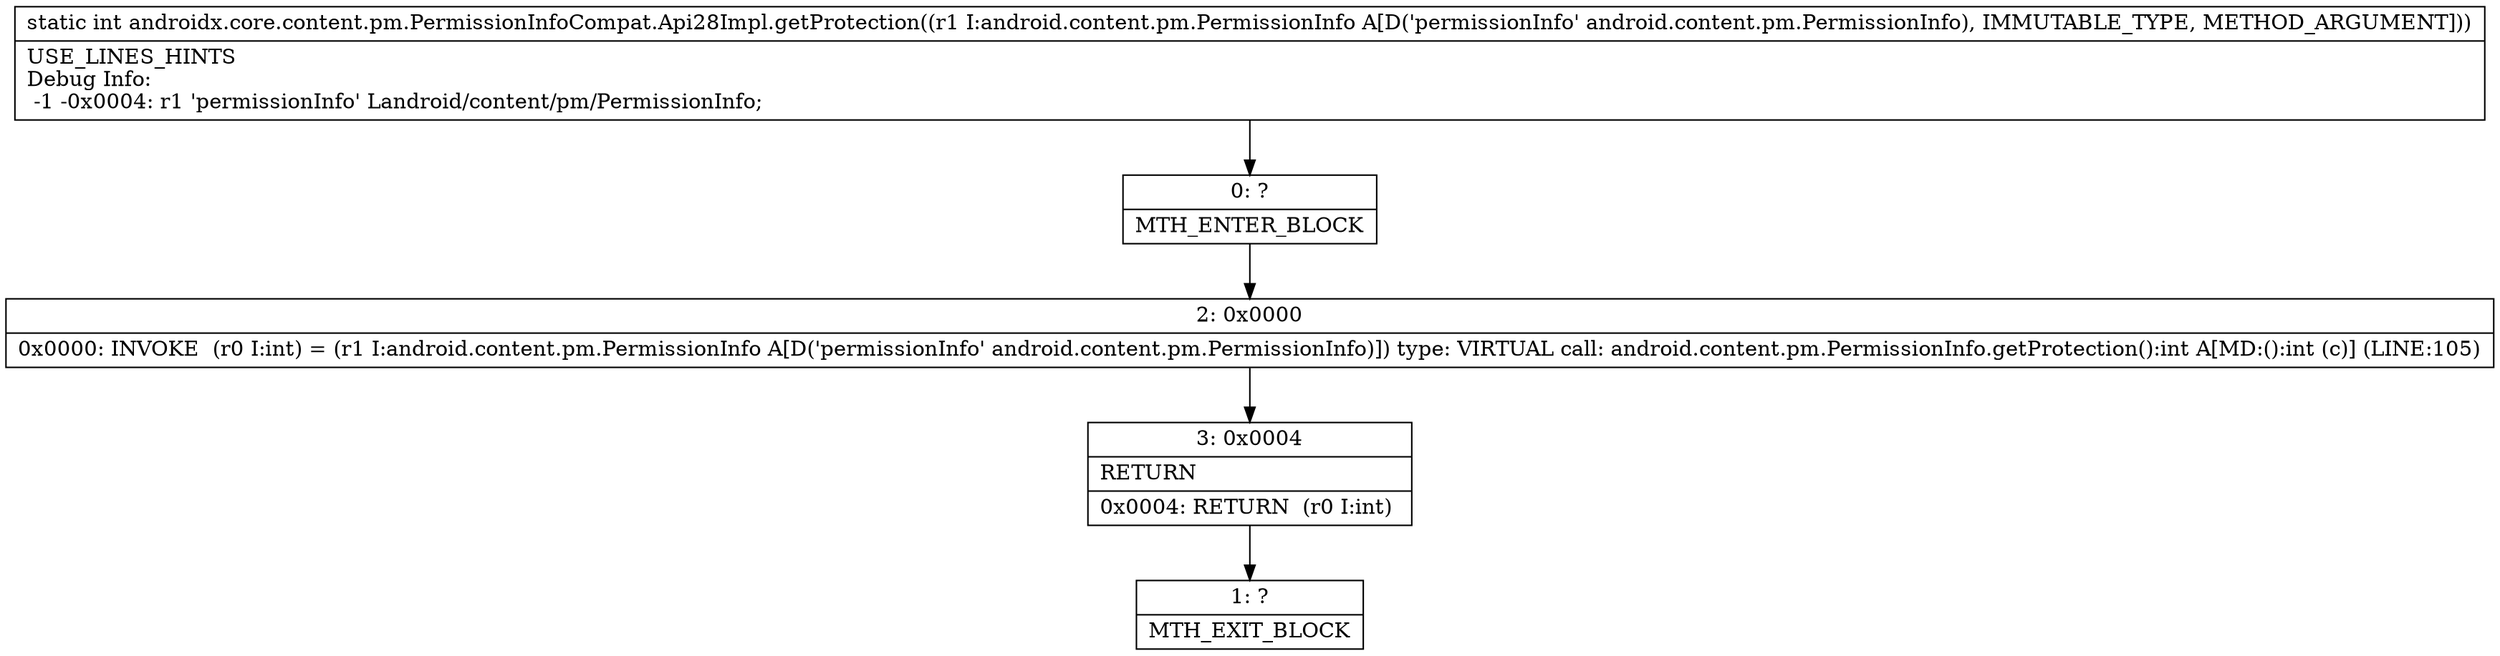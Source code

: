 digraph "CFG forandroidx.core.content.pm.PermissionInfoCompat.Api28Impl.getProtection(Landroid\/content\/pm\/PermissionInfo;)I" {
Node_0 [shape=record,label="{0\:\ ?|MTH_ENTER_BLOCK\l}"];
Node_2 [shape=record,label="{2\:\ 0x0000|0x0000: INVOKE  (r0 I:int) = (r1 I:android.content.pm.PermissionInfo A[D('permissionInfo' android.content.pm.PermissionInfo)]) type: VIRTUAL call: android.content.pm.PermissionInfo.getProtection():int A[MD:():int (c)] (LINE:105)\l}"];
Node_3 [shape=record,label="{3\:\ 0x0004|RETURN\l|0x0004: RETURN  (r0 I:int) \l}"];
Node_1 [shape=record,label="{1\:\ ?|MTH_EXIT_BLOCK\l}"];
MethodNode[shape=record,label="{static int androidx.core.content.pm.PermissionInfoCompat.Api28Impl.getProtection((r1 I:android.content.pm.PermissionInfo A[D('permissionInfo' android.content.pm.PermissionInfo), IMMUTABLE_TYPE, METHOD_ARGUMENT]))  | USE_LINES_HINTS\lDebug Info:\l  \-1 \-0x0004: r1 'permissionInfo' Landroid\/content\/pm\/PermissionInfo;\l}"];
MethodNode -> Node_0;Node_0 -> Node_2;
Node_2 -> Node_3;
Node_3 -> Node_1;
}

